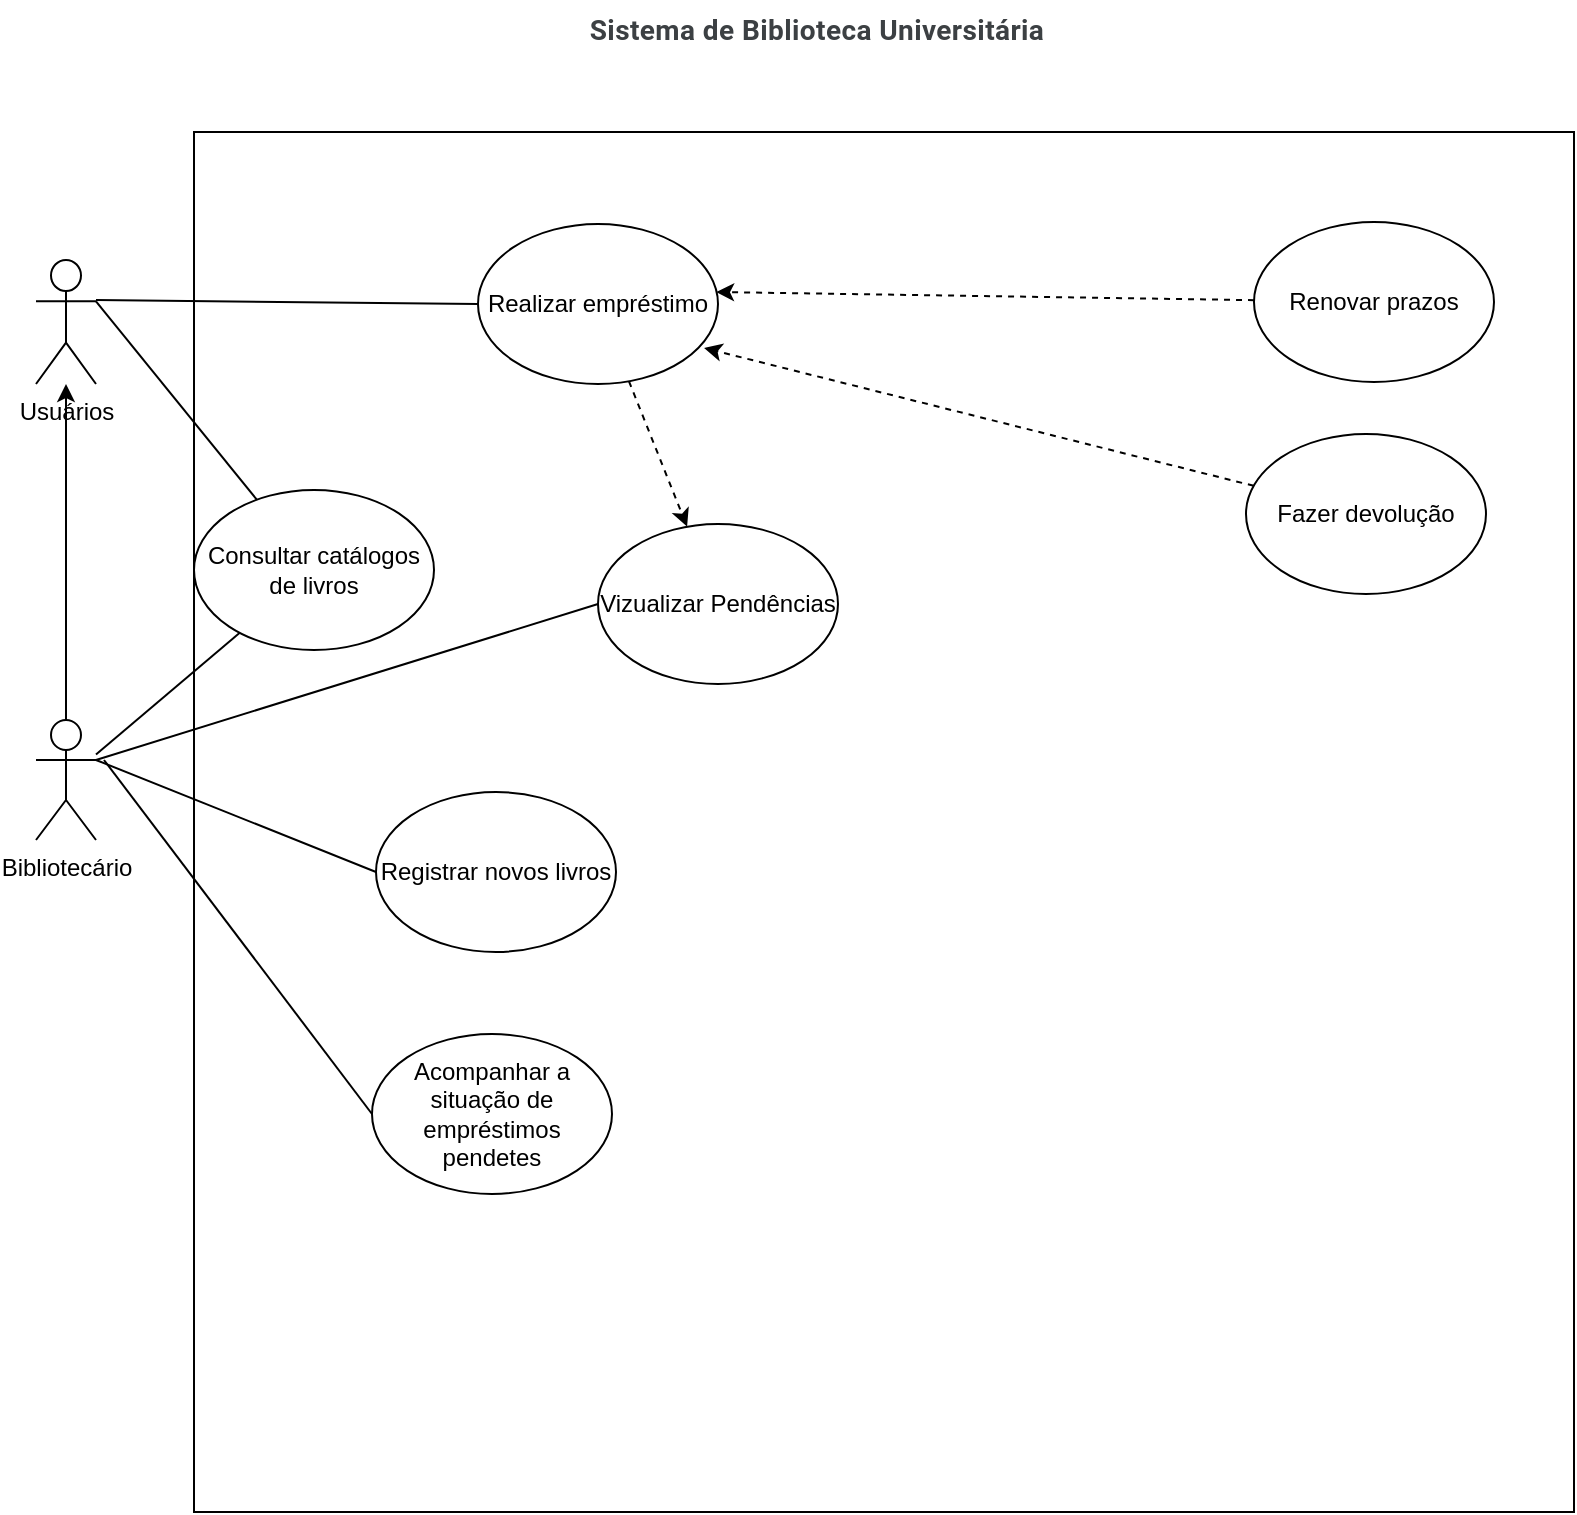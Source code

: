 <mxfile>
    <diagram id="aTNDEfTXosHGA_F0ESp4" name="Page-1">
        <mxGraphModel dx="1258" dy="874" grid="0" gridSize="10" guides="1" tooltips="1" connect="1" arrows="1" fold="1" page="1" pageScale="1" pageWidth="850" pageHeight="1100" background="none" math="0" shadow="0">
            <root>
                <mxCell id="0"/>
                <mxCell id="1" parent="0"/>
                <mxCell id="2" value="&lt;span style=&quot;-webkit-tap-highlight-color: transparent; color: rgb(60, 64, 67); font-family: Roboto, Arial, sans-serif; font-size: 14px; letter-spacing: 0.2px; text-align: start; text-wrap-mode: wrap;&quot;&gt;&lt;b style=&quot;&quot;&gt;Sistema de Biblioteca Universitária&lt;/b&gt;&lt;/span&gt;" style="text;html=1;align=center;verticalAlign=middle;resizable=0;points=[];autosize=1;strokeColor=none;fillColor=none;" vertex="1" parent="1">
                    <mxGeometry x="340" y="70" width="260" height="30" as="geometry"/>
                </mxCell>
                <mxCell id="3" value="Usuários&lt;div&gt;&lt;br&gt;&lt;/div&gt;" style="shape=umlActor;verticalLabelPosition=bottom;verticalAlign=top;html=1;outlineConnect=0;" vertex="1" parent="1">
                    <mxGeometry x="80" y="200" width="30" height="62" as="geometry"/>
                </mxCell>
                <mxCell id="5" value="Consultar catálogos de livros" style="ellipse;whiteSpace=wrap;html=1;" vertex="1" parent="1">
                    <mxGeometry x="159" y="315" width="120" height="80" as="geometry"/>
                </mxCell>
                <mxCell id="35" style="edgeStyle=none;html=1;dashed=1;" edge="1" parent="1" source="6" target="32">
                    <mxGeometry relative="1" as="geometry"/>
                </mxCell>
                <mxCell id="6" value="Realizar empréstimo" style="ellipse;whiteSpace=wrap;html=1;" vertex="1" parent="1">
                    <mxGeometry x="301" y="182" width="120" height="80" as="geometry"/>
                </mxCell>
                <mxCell id="8" value="Renovar prazos" style="ellipse;whiteSpace=wrap;html=1;" vertex="1" parent="1">
                    <mxGeometry x="689" y="181" width="120" height="80" as="geometry"/>
                </mxCell>
                <mxCell id="9" value="Fazer devolução" style="ellipse;whiteSpace=wrap;html=1;" vertex="1" parent="1">
                    <mxGeometry x="685" y="287" width="120" height="80" as="geometry"/>
                </mxCell>
                <mxCell id="31" style="edgeStyle=none;html=1;" edge="1" parent="1" source="10" target="3">
                    <mxGeometry relative="1" as="geometry"/>
                </mxCell>
                <mxCell id="10" value="Bibliotecário" style="shape=umlActor;verticalLabelPosition=bottom;verticalAlign=top;html=1;outlineConnect=0;" vertex="1" parent="1">
                    <mxGeometry x="80" y="430" width="30" height="60" as="geometry"/>
                </mxCell>
                <mxCell id="16" value="" style="endArrow=none;html=1;" edge="1" parent="1" source="10" target="5">
                    <mxGeometry width="50" height="50" relative="1" as="geometry">
                        <mxPoint x="110" y="440" as="sourcePoint"/>
                        <mxPoint x="170" y="410" as="targetPoint"/>
                    </mxGeometry>
                </mxCell>
                <mxCell id="17" value="" style="endArrow=none;html=1;entryX=1;entryY=0.333;entryDx=0;entryDy=0;entryPerimeter=0;" edge="1" parent="1" source="5" target="3">
                    <mxGeometry width="50" height="50" relative="1" as="geometry">
                        <mxPoint x="90" y="270" as="sourcePoint"/>
                        <mxPoint x="140" y="220" as="targetPoint"/>
                    </mxGeometry>
                </mxCell>
                <mxCell id="22" style="edgeStyle=none;html=1;entryX=0.992;entryY=0.425;entryDx=0;entryDy=0;entryPerimeter=0;dashed=1;" edge="1" parent="1" source="8" target="6">
                    <mxGeometry relative="1" as="geometry"/>
                </mxCell>
                <mxCell id="23" style="edgeStyle=none;html=1;entryX=0.942;entryY=0.775;entryDx=0;entryDy=0;entryPerimeter=0;dashed=1;" edge="1" parent="1" source="9" target="6">
                    <mxGeometry relative="1" as="geometry"/>
                </mxCell>
                <mxCell id="24" value="" style="endArrow=none;html=1;entryX=0;entryY=0.5;entryDx=0;entryDy=0;" edge="1" parent="1" target="6">
                    <mxGeometry width="50" height="50" relative="1" as="geometry">
                        <mxPoint x="110" y="220" as="sourcePoint"/>
                        <mxPoint x="240" y="180" as="targetPoint"/>
                    </mxGeometry>
                </mxCell>
                <mxCell id="25" value="Registrar novos livros" style="ellipse;whiteSpace=wrap;html=1;" vertex="1" parent="1">
                    <mxGeometry x="250" y="466" width="120" height="80" as="geometry"/>
                </mxCell>
                <mxCell id="26" value="" style="endArrow=none;html=1;entryX=1;entryY=0.333;entryDx=0;entryDy=0;entryPerimeter=0;exitX=0;exitY=0.5;exitDx=0;exitDy=0;" edge="1" parent="1" source="25" target="10">
                    <mxGeometry width="50" height="50" relative="1" as="geometry">
                        <mxPoint x="150" y="670" as="sourcePoint"/>
                        <mxPoint x="200" y="620" as="targetPoint"/>
                    </mxGeometry>
                </mxCell>
                <mxCell id="28" value="Acompanhar a situação de empréstimos pendetes" style="ellipse;whiteSpace=wrap;html=1;" vertex="1" parent="1">
                    <mxGeometry x="248" y="587" width="120" height="80" as="geometry"/>
                </mxCell>
                <mxCell id="29" value="" style="endArrow=none;html=1;entryX=0;entryY=0.5;entryDx=0;entryDy=0;" edge="1" parent="1" target="28">
                    <mxGeometry width="50" height="50" relative="1" as="geometry">
                        <mxPoint x="114" y="450" as="sourcePoint"/>
                        <mxPoint x="130" y="580" as="targetPoint"/>
                    </mxGeometry>
                </mxCell>
                <mxCell id="32" value="Vizualizar Pendências" style="ellipse;whiteSpace=wrap;html=1;" vertex="1" parent="1">
                    <mxGeometry x="361" y="332" width="120" height="80" as="geometry"/>
                </mxCell>
                <mxCell id="33" value="" style="endArrow=none;html=1;exitX=1;exitY=0.333;exitDx=0;exitDy=0;exitPerimeter=0;entryX=0;entryY=0.5;entryDx=0;entryDy=0;" edge="1" parent="1" source="10" target="32">
                    <mxGeometry width="50" height="50" relative="1" as="geometry">
                        <mxPoint x="247" y="435" as="sourcePoint"/>
                        <mxPoint x="297" y="385" as="targetPoint"/>
                    </mxGeometry>
                </mxCell>
                <mxCell id="36" value="" style="whiteSpace=wrap;html=1;aspect=fixed;fillColor=none;" vertex="1" parent="1">
                    <mxGeometry x="159" y="136" width="690" height="690" as="geometry"/>
                </mxCell>
            </root>
        </mxGraphModel>
    </diagram>
</mxfile>
